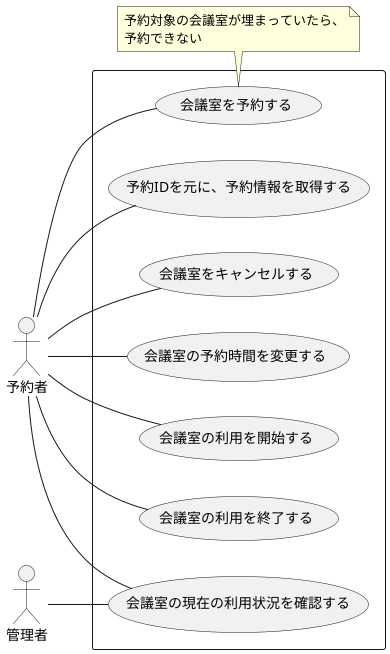 @startuml
left to right direction

actor 予約者
actor 管理者
rectangle  {
    予約者 -- (会議室を予約する)
    予約者 -- (予約IDを元に、予約情報を取得する)
    予約者 -- (会議室をキャンセルする)
    予約者 -- (会議室の予約時間を変更する)
    予約者 -- (会議室の利用を開始する)
    予約者 -- (会議室の利用を終了する)
    管理者 -- (会議室の現在の利用状況を確認する)
    予約者 -- (会議室の現在の利用状況を確認する)
}

note bottom of (会議室を予約する)
予約対象の会議室が埋まっていたら、
予約できない
end note
@enduml